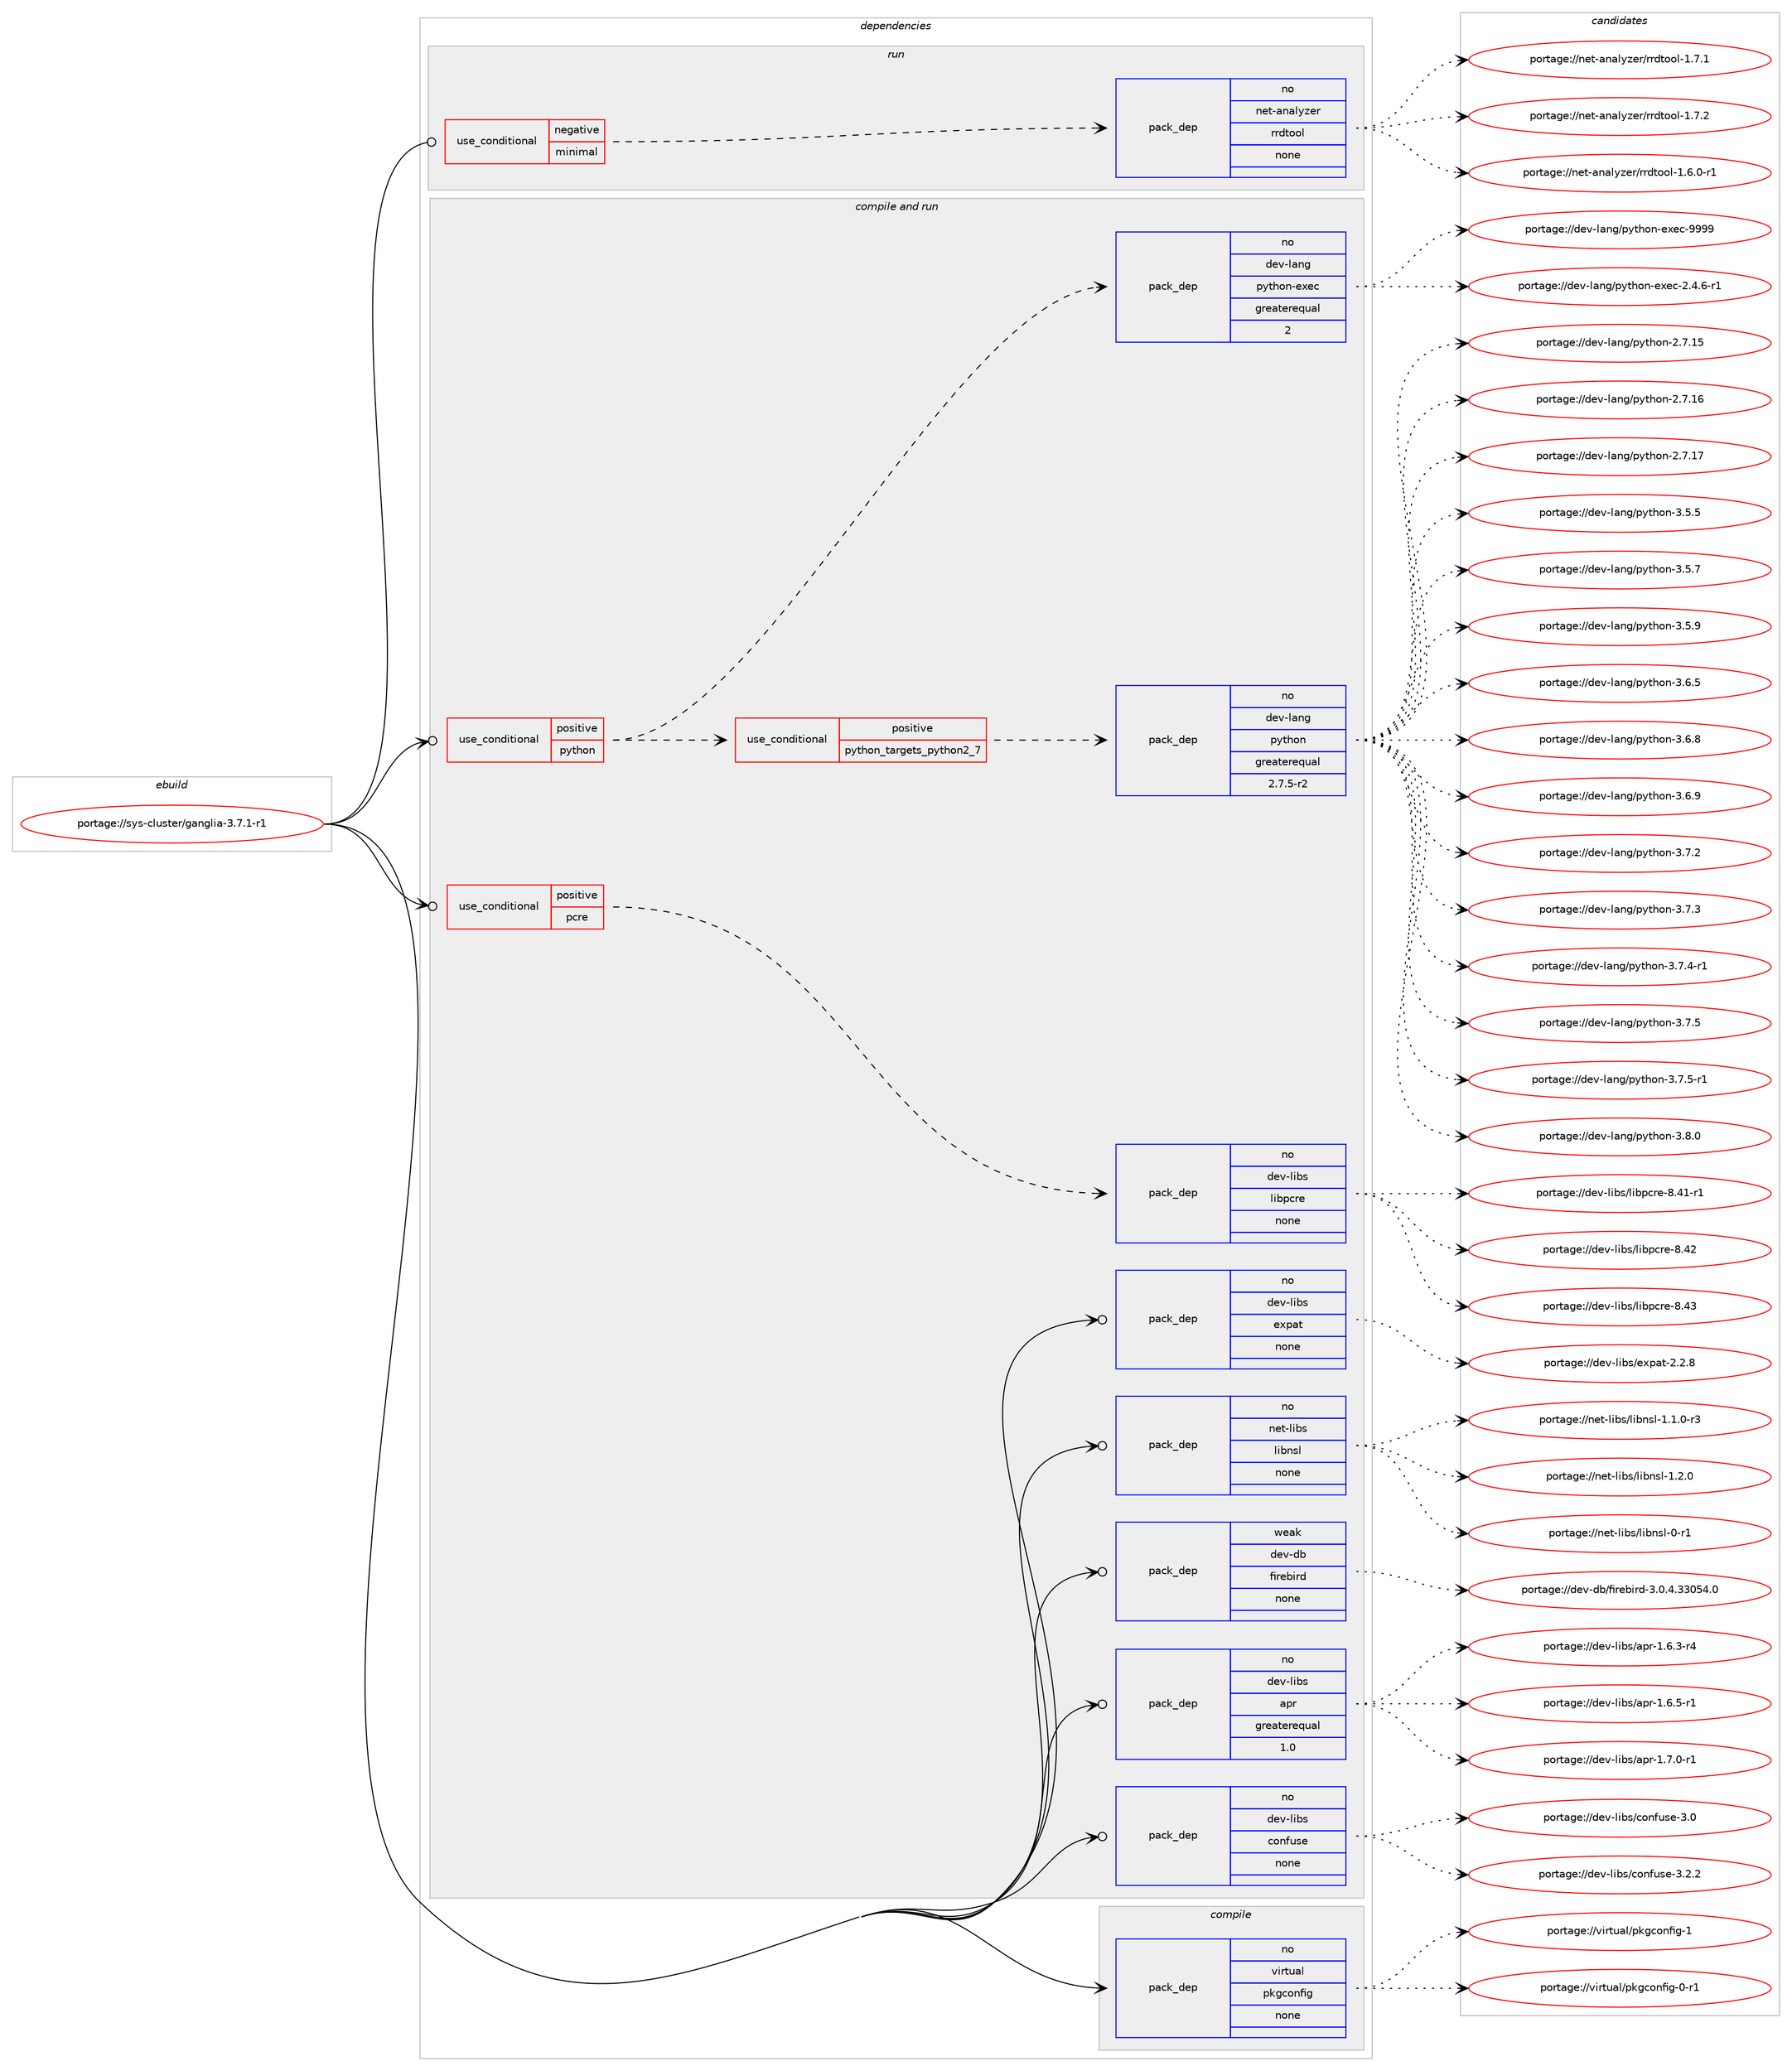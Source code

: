 digraph prolog {

# *************
# Graph options
# *************

newrank=true;
concentrate=true;
compound=true;
graph [rankdir=LR,fontname=Helvetica,fontsize=10,ranksep=1.5];#, ranksep=2.5, nodesep=0.2];
edge  [arrowhead=vee];
node  [fontname=Helvetica,fontsize=10];

# **********
# The ebuild
# **********

subgraph cluster_leftcol {
color=gray;
rank=same;
label=<<i>ebuild</i>>;
id [label="portage://sys-cluster/ganglia-3.7.1-r1", color=red, width=4, href="../sys-cluster/ganglia-3.7.1-r1.svg"];
}

# ****************
# The dependencies
# ****************

subgraph cluster_midcol {
color=gray;
label=<<i>dependencies</i>>;
subgraph cluster_compile {
fillcolor="#eeeeee";
style=filled;
label=<<i>compile</i>>;
subgraph pack308645 {
dependency416926 [label=<<TABLE BORDER="0" CELLBORDER="1" CELLSPACING="0" CELLPADDING="4" WIDTH="220"><TR><TD ROWSPAN="6" CELLPADDING="30">pack_dep</TD></TR><TR><TD WIDTH="110">no</TD></TR><TR><TD>virtual</TD></TR><TR><TD>pkgconfig</TD></TR><TR><TD>none</TD></TR><TR><TD></TD></TR></TABLE>>, shape=none, color=blue];
}
id:e -> dependency416926:w [weight=20,style="solid",arrowhead="vee"];
}
subgraph cluster_compileandrun {
fillcolor="#eeeeee";
style=filled;
label=<<i>compile and run</i>>;
subgraph cond101295 {
dependency416927 [label=<<TABLE BORDER="0" CELLBORDER="1" CELLSPACING="0" CELLPADDING="4"><TR><TD ROWSPAN="3" CELLPADDING="10">use_conditional</TD></TR><TR><TD>positive</TD></TR><TR><TD>pcre</TD></TR></TABLE>>, shape=none, color=red];
subgraph pack308646 {
dependency416928 [label=<<TABLE BORDER="0" CELLBORDER="1" CELLSPACING="0" CELLPADDING="4" WIDTH="220"><TR><TD ROWSPAN="6" CELLPADDING="30">pack_dep</TD></TR><TR><TD WIDTH="110">no</TD></TR><TR><TD>dev-libs</TD></TR><TR><TD>libpcre</TD></TR><TR><TD>none</TD></TR><TR><TD></TD></TR></TABLE>>, shape=none, color=blue];
}
dependency416927:e -> dependency416928:w [weight=20,style="dashed",arrowhead="vee"];
}
id:e -> dependency416927:w [weight=20,style="solid",arrowhead="odotvee"];
subgraph cond101296 {
dependency416929 [label=<<TABLE BORDER="0" CELLBORDER="1" CELLSPACING="0" CELLPADDING="4"><TR><TD ROWSPAN="3" CELLPADDING="10">use_conditional</TD></TR><TR><TD>positive</TD></TR><TR><TD>python</TD></TR></TABLE>>, shape=none, color=red];
subgraph cond101297 {
dependency416930 [label=<<TABLE BORDER="0" CELLBORDER="1" CELLSPACING="0" CELLPADDING="4"><TR><TD ROWSPAN="3" CELLPADDING="10">use_conditional</TD></TR><TR><TD>positive</TD></TR><TR><TD>python_targets_python2_7</TD></TR></TABLE>>, shape=none, color=red];
subgraph pack308647 {
dependency416931 [label=<<TABLE BORDER="0" CELLBORDER="1" CELLSPACING="0" CELLPADDING="4" WIDTH="220"><TR><TD ROWSPAN="6" CELLPADDING="30">pack_dep</TD></TR><TR><TD WIDTH="110">no</TD></TR><TR><TD>dev-lang</TD></TR><TR><TD>python</TD></TR><TR><TD>greaterequal</TD></TR><TR><TD>2.7.5-r2</TD></TR></TABLE>>, shape=none, color=blue];
}
dependency416930:e -> dependency416931:w [weight=20,style="dashed",arrowhead="vee"];
}
dependency416929:e -> dependency416930:w [weight=20,style="dashed",arrowhead="vee"];
subgraph pack308648 {
dependency416932 [label=<<TABLE BORDER="0" CELLBORDER="1" CELLSPACING="0" CELLPADDING="4" WIDTH="220"><TR><TD ROWSPAN="6" CELLPADDING="30">pack_dep</TD></TR><TR><TD WIDTH="110">no</TD></TR><TR><TD>dev-lang</TD></TR><TR><TD>python-exec</TD></TR><TR><TD>greaterequal</TD></TR><TR><TD>2</TD></TR></TABLE>>, shape=none, color=blue];
}
dependency416929:e -> dependency416932:w [weight=20,style="dashed",arrowhead="vee"];
}
id:e -> dependency416929:w [weight=20,style="solid",arrowhead="odotvee"];
subgraph pack308649 {
dependency416933 [label=<<TABLE BORDER="0" CELLBORDER="1" CELLSPACING="0" CELLPADDING="4" WIDTH="220"><TR><TD ROWSPAN="6" CELLPADDING="30">pack_dep</TD></TR><TR><TD WIDTH="110">no</TD></TR><TR><TD>dev-libs</TD></TR><TR><TD>apr</TD></TR><TR><TD>greaterequal</TD></TR><TR><TD>1.0</TD></TR></TABLE>>, shape=none, color=blue];
}
id:e -> dependency416933:w [weight=20,style="solid",arrowhead="odotvee"];
subgraph pack308650 {
dependency416934 [label=<<TABLE BORDER="0" CELLBORDER="1" CELLSPACING="0" CELLPADDING="4" WIDTH="220"><TR><TD ROWSPAN="6" CELLPADDING="30">pack_dep</TD></TR><TR><TD WIDTH="110">no</TD></TR><TR><TD>dev-libs</TD></TR><TR><TD>confuse</TD></TR><TR><TD>none</TD></TR><TR><TD></TD></TR></TABLE>>, shape=none, color=blue];
}
id:e -> dependency416934:w [weight=20,style="solid",arrowhead="odotvee"];
subgraph pack308651 {
dependency416935 [label=<<TABLE BORDER="0" CELLBORDER="1" CELLSPACING="0" CELLPADDING="4" WIDTH="220"><TR><TD ROWSPAN="6" CELLPADDING="30">pack_dep</TD></TR><TR><TD WIDTH="110">no</TD></TR><TR><TD>dev-libs</TD></TR><TR><TD>expat</TD></TR><TR><TD>none</TD></TR><TR><TD></TD></TR></TABLE>>, shape=none, color=blue];
}
id:e -> dependency416935:w [weight=20,style="solid",arrowhead="odotvee"];
subgraph pack308652 {
dependency416936 [label=<<TABLE BORDER="0" CELLBORDER="1" CELLSPACING="0" CELLPADDING="4" WIDTH="220"><TR><TD ROWSPAN="6" CELLPADDING="30">pack_dep</TD></TR><TR><TD WIDTH="110">no</TD></TR><TR><TD>net-libs</TD></TR><TR><TD>libnsl</TD></TR><TR><TD>none</TD></TR><TR><TD></TD></TR></TABLE>>, shape=none, color=blue];
}
id:e -> dependency416936:w [weight=20,style="solid",arrowhead="odotvee"];
subgraph pack308653 {
dependency416937 [label=<<TABLE BORDER="0" CELLBORDER="1" CELLSPACING="0" CELLPADDING="4" WIDTH="220"><TR><TD ROWSPAN="6" CELLPADDING="30">pack_dep</TD></TR><TR><TD WIDTH="110">weak</TD></TR><TR><TD>dev-db</TD></TR><TR><TD>firebird</TD></TR><TR><TD>none</TD></TR><TR><TD></TD></TR></TABLE>>, shape=none, color=blue];
}
id:e -> dependency416937:w [weight=20,style="solid",arrowhead="odotvee"];
}
subgraph cluster_run {
fillcolor="#eeeeee";
style=filled;
label=<<i>run</i>>;
subgraph cond101298 {
dependency416938 [label=<<TABLE BORDER="0" CELLBORDER="1" CELLSPACING="0" CELLPADDING="4"><TR><TD ROWSPAN="3" CELLPADDING="10">use_conditional</TD></TR><TR><TD>negative</TD></TR><TR><TD>minimal</TD></TR></TABLE>>, shape=none, color=red];
subgraph pack308654 {
dependency416939 [label=<<TABLE BORDER="0" CELLBORDER="1" CELLSPACING="0" CELLPADDING="4" WIDTH="220"><TR><TD ROWSPAN="6" CELLPADDING="30">pack_dep</TD></TR><TR><TD WIDTH="110">no</TD></TR><TR><TD>net-analyzer</TD></TR><TR><TD>rrdtool</TD></TR><TR><TD>none</TD></TR><TR><TD></TD></TR></TABLE>>, shape=none, color=blue];
}
dependency416938:e -> dependency416939:w [weight=20,style="dashed",arrowhead="vee"];
}
id:e -> dependency416938:w [weight=20,style="solid",arrowhead="odot"];
}
}

# **************
# The candidates
# **************

subgraph cluster_choices {
rank=same;
color=gray;
label=<<i>candidates</i>>;

subgraph choice308645 {
color=black;
nodesep=1;
choiceportage11810511411611797108471121071039911111010210510345484511449 [label="portage://virtual/pkgconfig-0-r1", color=red, width=4,href="../virtual/pkgconfig-0-r1.svg"];
choiceportage1181051141161179710847112107103991111101021051034549 [label="portage://virtual/pkgconfig-1", color=red, width=4,href="../virtual/pkgconfig-1.svg"];
dependency416926:e -> choiceportage11810511411611797108471121071039911111010210510345484511449:w [style=dotted,weight="100"];
dependency416926:e -> choiceportage1181051141161179710847112107103991111101021051034549:w [style=dotted,weight="100"];
}
subgraph choice308646 {
color=black;
nodesep=1;
choiceportage100101118451081059811547108105981129911410145564652494511449 [label="portage://dev-libs/libpcre-8.41-r1", color=red, width=4,href="../dev-libs/libpcre-8.41-r1.svg"];
choiceportage10010111845108105981154710810598112991141014556465250 [label="portage://dev-libs/libpcre-8.42", color=red, width=4,href="../dev-libs/libpcre-8.42.svg"];
choiceportage10010111845108105981154710810598112991141014556465251 [label="portage://dev-libs/libpcre-8.43", color=red, width=4,href="../dev-libs/libpcre-8.43.svg"];
dependency416928:e -> choiceportage100101118451081059811547108105981129911410145564652494511449:w [style=dotted,weight="100"];
dependency416928:e -> choiceportage10010111845108105981154710810598112991141014556465250:w [style=dotted,weight="100"];
dependency416928:e -> choiceportage10010111845108105981154710810598112991141014556465251:w [style=dotted,weight="100"];
}
subgraph choice308647 {
color=black;
nodesep=1;
choiceportage10010111845108971101034711212111610411111045504655464953 [label="portage://dev-lang/python-2.7.15", color=red, width=4,href="../dev-lang/python-2.7.15.svg"];
choiceportage10010111845108971101034711212111610411111045504655464954 [label="portage://dev-lang/python-2.7.16", color=red, width=4,href="../dev-lang/python-2.7.16.svg"];
choiceportage10010111845108971101034711212111610411111045504655464955 [label="portage://dev-lang/python-2.7.17", color=red, width=4,href="../dev-lang/python-2.7.17.svg"];
choiceportage100101118451089711010347112121116104111110455146534653 [label="portage://dev-lang/python-3.5.5", color=red, width=4,href="../dev-lang/python-3.5.5.svg"];
choiceportage100101118451089711010347112121116104111110455146534655 [label="portage://dev-lang/python-3.5.7", color=red, width=4,href="../dev-lang/python-3.5.7.svg"];
choiceportage100101118451089711010347112121116104111110455146534657 [label="portage://dev-lang/python-3.5.9", color=red, width=4,href="../dev-lang/python-3.5.9.svg"];
choiceportage100101118451089711010347112121116104111110455146544653 [label="portage://dev-lang/python-3.6.5", color=red, width=4,href="../dev-lang/python-3.6.5.svg"];
choiceportage100101118451089711010347112121116104111110455146544656 [label="portage://dev-lang/python-3.6.8", color=red, width=4,href="../dev-lang/python-3.6.8.svg"];
choiceportage100101118451089711010347112121116104111110455146544657 [label="portage://dev-lang/python-3.6.9", color=red, width=4,href="../dev-lang/python-3.6.9.svg"];
choiceportage100101118451089711010347112121116104111110455146554650 [label="portage://dev-lang/python-3.7.2", color=red, width=4,href="../dev-lang/python-3.7.2.svg"];
choiceportage100101118451089711010347112121116104111110455146554651 [label="portage://dev-lang/python-3.7.3", color=red, width=4,href="../dev-lang/python-3.7.3.svg"];
choiceportage1001011184510897110103471121211161041111104551465546524511449 [label="portage://dev-lang/python-3.7.4-r1", color=red, width=4,href="../dev-lang/python-3.7.4-r1.svg"];
choiceportage100101118451089711010347112121116104111110455146554653 [label="portage://dev-lang/python-3.7.5", color=red, width=4,href="../dev-lang/python-3.7.5.svg"];
choiceportage1001011184510897110103471121211161041111104551465546534511449 [label="portage://dev-lang/python-3.7.5-r1", color=red, width=4,href="../dev-lang/python-3.7.5-r1.svg"];
choiceportage100101118451089711010347112121116104111110455146564648 [label="portage://dev-lang/python-3.8.0", color=red, width=4,href="../dev-lang/python-3.8.0.svg"];
dependency416931:e -> choiceportage10010111845108971101034711212111610411111045504655464953:w [style=dotted,weight="100"];
dependency416931:e -> choiceportage10010111845108971101034711212111610411111045504655464954:w [style=dotted,weight="100"];
dependency416931:e -> choiceportage10010111845108971101034711212111610411111045504655464955:w [style=dotted,weight="100"];
dependency416931:e -> choiceportage100101118451089711010347112121116104111110455146534653:w [style=dotted,weight="100"];
dependency416931:e -> choiceportage100101118451089711010347112121116104111110455146534655:w [style=dotted,weight="100"];
dependency416931:e -> choiceportage100101118451089711010347112121116104111110455146534657:w [style=dotted,weight="100"];
dependency416931:e -> choiceportage100101118451089711010347112121116104111110455146544653:w [style=dotted,weight="100"];
dependency416931:e -> choiceportage100101118451089711010347112121116104111110455146544656:w [style=dotted,weight="100"];
dependency416931:e -> choiceportage100101118451089711010347112121116104111110455146544657:w [style=dotted,weight="100"];
dependency416931:e -> choiceportage100101118451089711010347112121116104111110455146554650:w [style=dotted,weight="100"];
dependency416931:e -> choiceportage100101118451089711010347112121116104111110455146554651:w [style=dotted,weight="100"];
dependency416931:e -> choiceportage1001011184510897110103471121211161041111104551465546524511449:w [style=dotted,weight="100"];
dependency416931:e -> choiceportage100101118451089711010347112121116104111110455146554653:w [style=dotted,weight="100"];
dependency416931:e -> choiceportage1001011184510897110103471121211161041111104551465546534511449:w [style=dotted,weight="100"];
dependency416931:e -> choiceportage100101118451089711010347112121116104111110455146564648:w [style=dotted,weight="100"];
}
subgraph choice308648 {
color=black;
nodesep=1;
choiceportage10010111845108971101034711212111610411111045101120101994550465246544511449 [label="portage://dev-lang/python-exec-2.4.6-r1", color=red, width=4,href="../dev-lang/python-exec-2.4.6-r1.svg"];
choiceportage10010111845108971101034711212111610411111045101120101994557575757 [label="portage://dev-lang/python-exec-9999", color=red, width=4,href="../dev-lang/python-exec-9999.svg"];
dependency416932:e -> choiceportage10010111845108971101034711212111610411111045101120101994550465246544511449:w [style=dotted,weight="100"];
dependency416932:e -> choiceportage10010111845108971101034711212111610411111045101120101994557575757:w [style=dotted,weight="100"];
}
subgraph choice308649 {
color=black;
nodesep=1;
choiceportage100101118451081059811547971121144549465446514511452 [label="portage://dev-libs/apr-1.6.3-r4", color=red, width=4,href="../dev-libs/apr-1.6.3-r4.svg"];
choiceportage100101118451081059811547971121144549465446534511449 [label="portage://dev-libs/apr-1.6.5-r1", color=red, width=4,href="../dev-libs/apr-1.6.5-r1.svg"];
choiceportage100101118451081059811547971121144549465546484511449 [label="portage://dev-libs/apr-1.7.0-r1", color=red, width=4,href="../dev-libs/apr-1.7.0-r1.svg"];
dependency416933:e -> choiceportage100101118451081059811547971121144549465446514511452:w [style=dotted,weight="100"];
dependency416933:e -> choiceportage100101118451081059811547971121144549465446534511449:w [style=dotted,weight="100"];
dependency416933:e -> choiceportage100101118451081059811547971121144549465546484511449:w [style=dotted,weight="100"];
}
subgraph choice308650 {
color=black;
nodesep=1;
choiceportage1001011184510810598115479911111010211711510145514648 [label="portage://dev-libs/confuse-3.0", color=red, width=4,href="../dev-libs/confuse-3.0.svg"];
choiceportage10010111845108105981154799111110102117115101455146504650 [label="portage://dev-libs/confuse-3.2.2", color=red, width=4,href="../dev-libs/confuse-3.2.2.svg"];
dependency416934:e -> choiceportage1001011184510810598115479911111010211711510145514648:w [style=dotted,weight="100"];
dependency416934:e -> choiceportage10010111845108105981154799111110102117115101455146504650:w [style=dotted,weight="100"];
}
subgraph choice308651 {
color=black;
nodesep=1;
choiceportage10010111845108105981154710112011297116455046504656 [label="portage://dev-libs/expat-2.2.8", color=red, width=4,href="../dev-libs/expat-2.2.8.svg"];
dependency416935:e -> choiceportage10010111845108105981154710112011297116455046504656:w [style=dotted,weight="100"];
}
subgraph choice308652 {
color=black;
nodesep=1;
choiceportage1101011164510810598115471081059811011510845484511449 [label="portage://net-libs/libnsl-0-r1", color=red, width=4,href="../net-libs/libnsl-0-r1.svg"];
choiceportage110101116451081059811547108105981101151084549464946484511451 [label="portage://net-libs/libnsl-1.1.0-r3", color=red, width=4,href="../net-libs/libnsl-1.1.0-r3.svg"];
choiceportage11010111645108105981154710810598110115108454946504648 [label="portage://net-libs/libnsl-1.2.0", color=red, width=4,href="../net-libs/libnsl-1.2.0.svg"];
dependency416936:e -> choiceportage1101011164510810598115471081059811011510845484511449:w [style=dotted,weight="100"];
dependency416936:e -> choiceportage110101116451081059811547108105981101151084549464946484511451:w [style=dotted,weight="100"];
dependency416936:e -> choiceportage11010111645108105981154710810598110115108454946504648:w [style=dotted,weight="100"];
}
subgraph choice308653 {
color=black;
nodesep=1;
choiceportage100101118451009847102105114101981051141004551464846524651514853524648 [label="portage://dev-db/firebird-3.0.4.33054.0", color=red, width=4,href="../dev-db/firebird-3.0.4.33054.0.svg"];
dependency416937:e -> choiceportage100101118451009847102105114101981051141004551464846524651514853524648:w [style=dotted,weight="100"];
}
subgraph choice308654 {
color=black;
nodesep=1;
choiceportage110101116459711097108121122101114471141141001161111111084549465446484511449 [label="portage://net-analyzer/rrdtool-1.6.0-r1", color=red, width=4,href="../net-analyzer/rrdtool-1.6.0-r1.svg"];
choiceportage11010111645971109710812112210111447114114100116111111108454946554649 [label="portage://net-analyzer/rrdtool-1.7.1", color=red, width=4,href="../net-analyzer/rrdtool-1.7.1.svg"];
choiceportage11010111645971109710812112210111447114114100116111111108454946554650 [label="portage://net-analyzer/rrdtool-1.7.2", color=red, width=4,href="../net-analyzer/rrdtool-1.7.2.svg"];
dependency416939:e -> choiceportage110101116459711097108121122101114471141141001161111111084549465446484511449:w [style=dotted,weight="100"];
dependency416939:e -> choiceportage11010111645971109710812112210111447114114100116111111108454946554649:w [style=dotted,weight="100"];
dependency416939:e -> choiceportage11010111645971109710812112210111447114114100116111111108454946554650:w [style=dotted,weight="100"];
}
}

}
